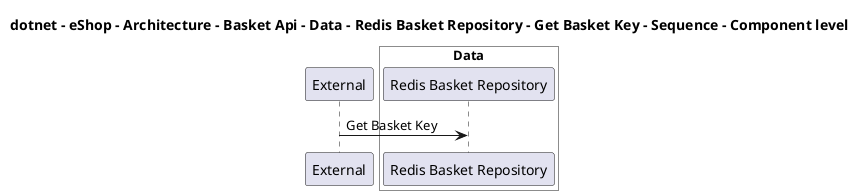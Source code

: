 @startuml

title dotnet - eShop - Architecture - Basket Api - Data - Redis Basket Repository - Get Basket Key - Sequence - Component level

participant "External" as C4InterFlow.SoftwareSystems.ExternalSystem

box "Basket Api" #White
    
box "Data" #White
    participant "Redis Basket Repository" as dotnet.eShop.Architecture.SoftwareSystems.BasketApi.Containers.Data.Components.RedisBasketRepository
end box

end box


C4InterFlow.SoftwareSystems.ExternalSystem -> dotnet.eShop.Architecture.SoftwareSystems.BasketApi.Containers.Data.Components.RedisBasketRepository : Get Basket Key


@enduml
